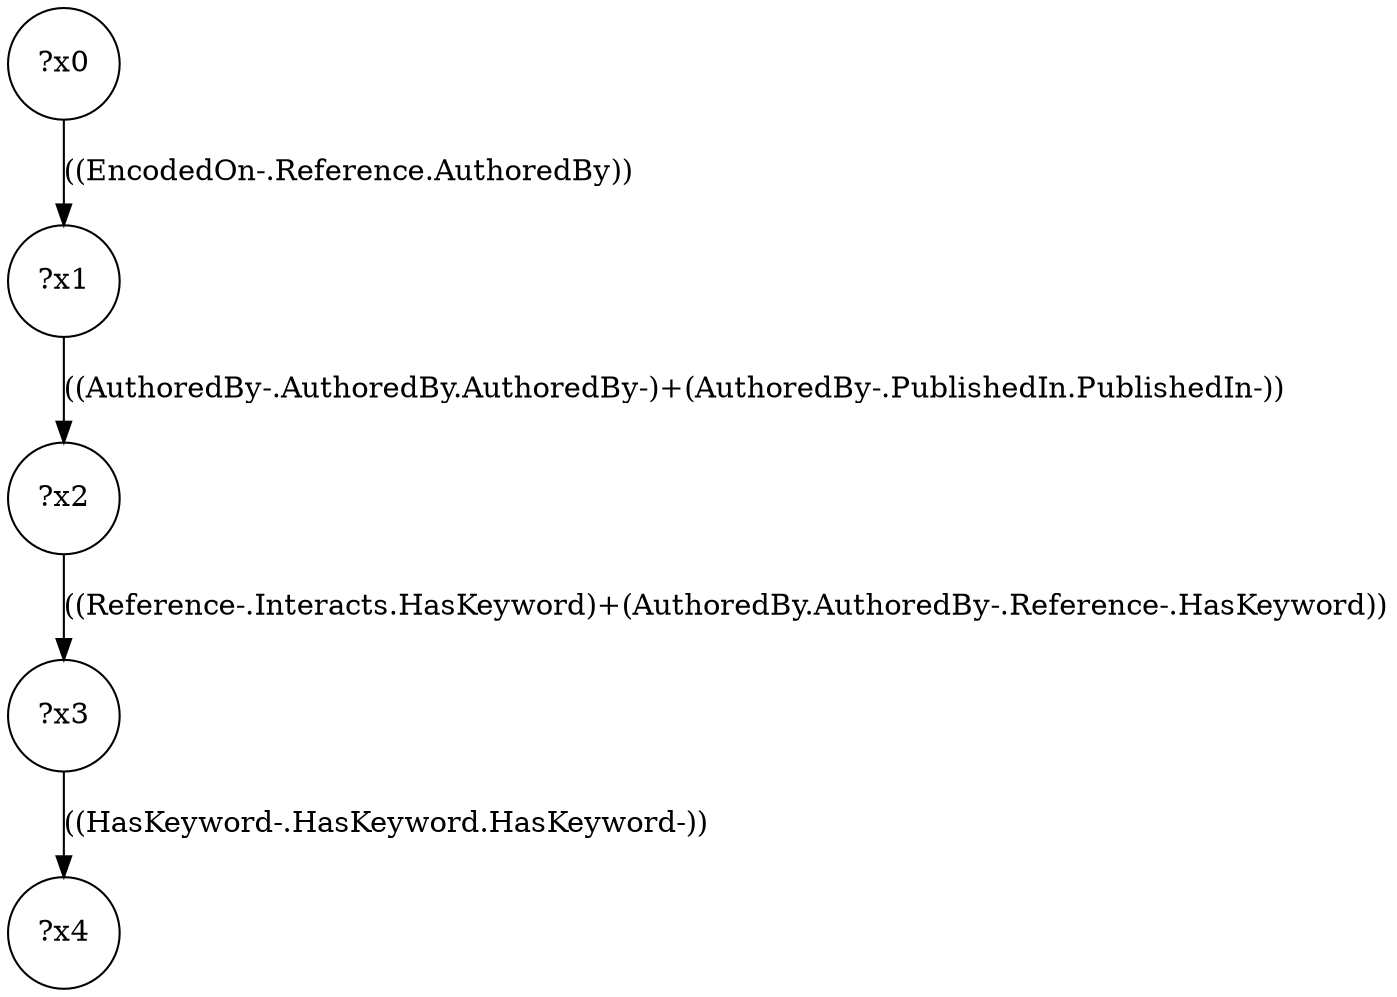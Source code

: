 digraph g {
	x0 [shape=circle, label="?x0"];
	x1 [shape=circle, label="?x1"];
	x0 -> x1 [label="((EncodedOn-.Reference.AuthoredBy))"];
	x2 [shape=circle, label="?x2"];
	x1 -> x2 [label="((AuthoredBy-.AuthoredBy.AuthoredBy-)+(AuthoredBy-.PublishedIn.PublishedIn-))"];
	x3 [shape=circle, label="?x3"];
	x2 -> x3 [label="((Reference-.Interacts.HasKeyword)+(AuthoredBy.AuthoredBy-.Reference-.HasKeyword))"];
	x4 [shape=circle, label="?x4"];
	x3 -> x4 [label="((HasKeyword-.HasKeyword.HasKeyword-))"];
}

